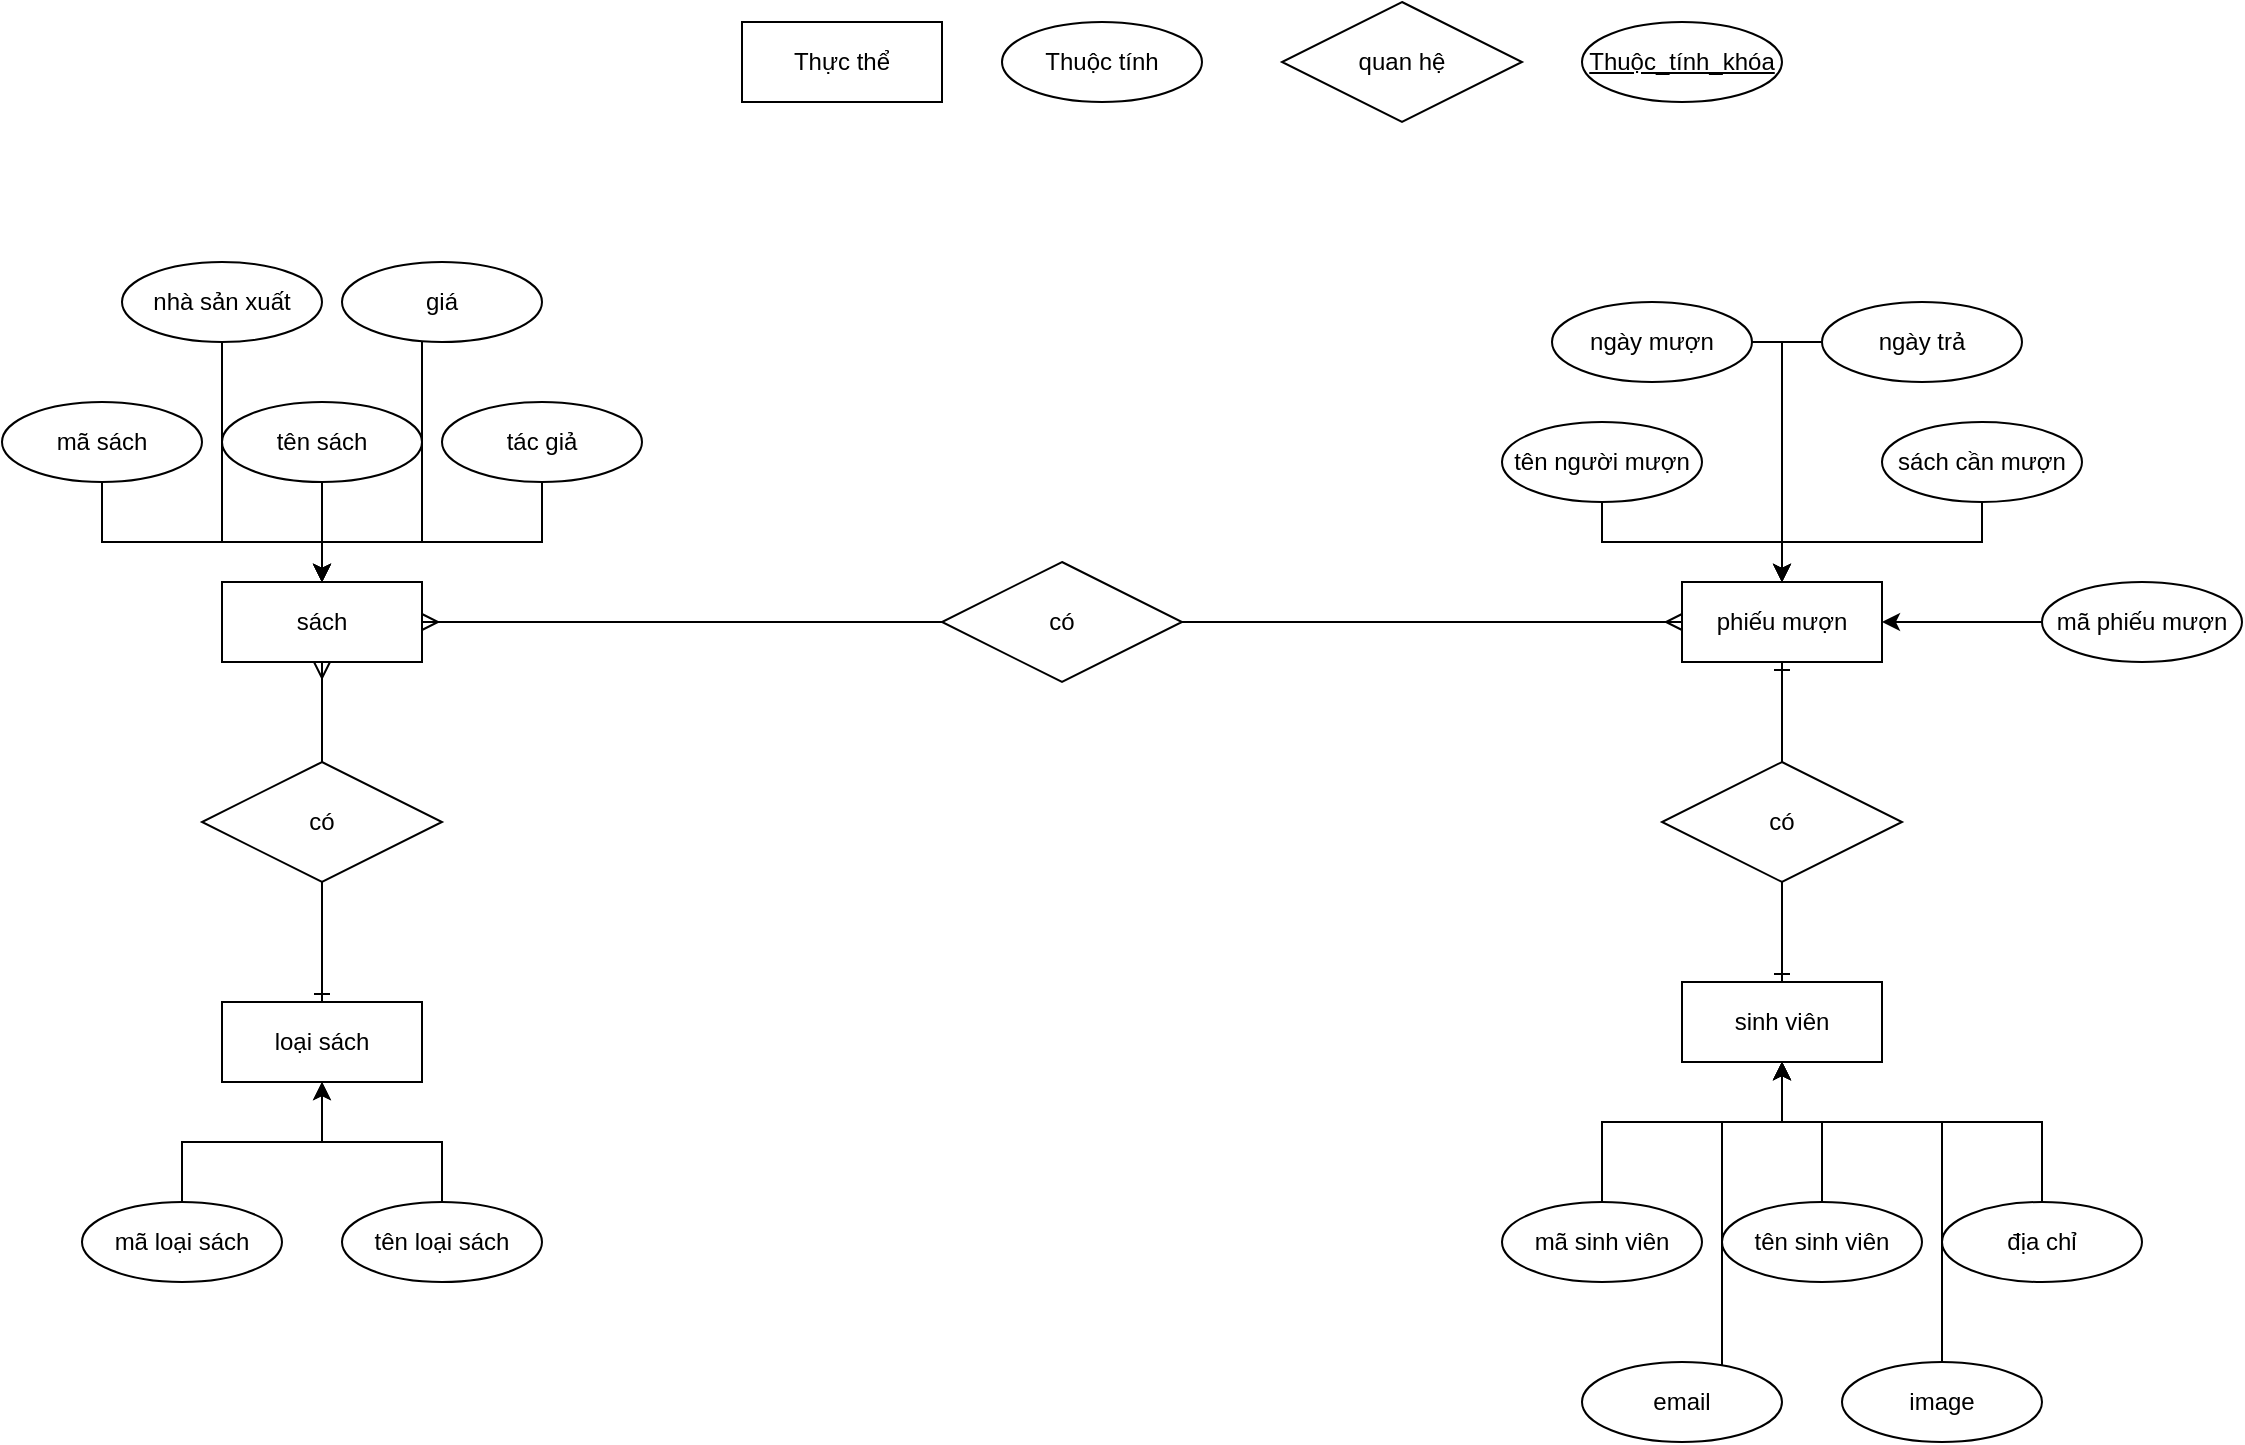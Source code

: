 <mxfile version="13.0.3" type="device"><diagram id="C5RBs43oDa-KdzZeNtuy" name="Page-1"><mxGraphModel dx="1695" dy="450" grid="1" gridSize="10" guides="1" tooltips="1" connect="1" arrows="1" fold="1" page="1" pageScale="1" pageWidth="827" pageHeight="1169" math="0" shadow="0"><root><mxCell id="WIyWlLk6GJQsqaUBKTNV-0"/><mxCell id="WIyWlLk6GJQsqaUBKTNV-1" parent="WIyWlLk6GJQsqaUBKTNV-0"/><mxCell id="TQKw46ggNarJTT_Sfhqr-0" value="Thực thể" style="whiteSpace=wrap;html=1;align=center;" parent="WIyWlLk6GJQsqaUBKTNV-1" vertex="1"><mxGeometry x="60" y="40" width="100" height="40" as="geometry"/></mxCell><mxCell id="TQKw46ggNarJTT_Sfhqr-1" value="quan hệ" style="shape=rhombus;perimeter=rhombusPerimeter;whiteSpace=wrap;html=1;align=center;" parent="WIyWlLk6GJQsqaUBKTNV-1" vertex="1"><mxGeometry x="330" y="30" width="120" height="60" as="geometry"/></mxCell><mxCell id="TQKw46ggNarJTT_Sfhqr-2" value="Thuộc tính" style="ellipse;whiteSpace=wrap;html=1;align=center;" parent="WIyWlLk6GJQsqaUBKTNV-1" vertex="1"><mxGeometry x="190" y="40" width="100" height="40" as="geometry"/></mxCell><mxCell id="TQKw46ggNarJTT_Sfhqr-49" value="Thuộc_tính_khóa" style="ellipse;whiteSpace=wrap;html=1;align=center;fontStyle=4;" parent="WIyWlLk6GJQsqaUBKTNV-1" vertex="1"><mxGeometry x="480" y="40" width="100" height="40" as="geometry"/></mxCell><mxCell id="mquiM8b7nnt4S7ZlfmZB-0" value="sách" style="whiteSpace=wrap;html=1;align=center;" parent="WIyWlLk6GJQsqaUBKTNV-1" vertex="1"><mxGeometry x="-200" y="320" width="100" height="40" as="geometry"/></mxCell><mxCell id="mquiM8b7nnt4S7ZlfmZB-1" value="sinh viên" style="whiteSpace=wrap;html=1;align=center;" parent="WIyWlLk6GJQsqaUBKTNV-1" vertex="1"><mxGeometry x="530" y="520" width="100" height="40" as="geometry"/></mxCell><mxCell id="mquiM8b7nnt4S7ZlfmZB-2" value="loại sách" style="whiteSpace=wrap;html=1;align=center;" parent="WIyWlLk6GJQsqaUBKTNV-1" vertex="1"><mxGeometry x="-200" y="530" width="100" height="40" as="geometry"/></mxCell><mxCell id="mquiM8b7nnt4S7ZlfmZB-3" value="phiếu mượn" style="whiteSpace=wrap;html=1;align=center;" parent="WIyWlLk6GJQsqaUBKTNV-1" vertex="1"><mxGeometry x="530" y="320" width="100" height="40" as="geometry"/></mxCell><mxCell id="mquiM8b7nnt4S7ZlfmZB-11" value="" style="edgeStyle=orthogonalEdgeStyle;rounded=0;orthogonalLoop=1;jettySize=auto;html=1;endArrow=ERmany;endFill=0;" parent="WIyWlLk6GJQsqaUBKTNV-1" source="mquiM8b7nnt4S7ZlfmZB-5" target="mquiM8b7nnt4S7ZlfmZB-0" edge="1"><mxGeometry relative="1" as="geometry"/></mxCell><mxCell id="mquiM8b7nnt4S7ZlfmZB-12" value="" style="edgeStyle=orthogonalEdgeStyle;rounded=0;orthogonalLoop=1;jettySize=auto;html=1;endArrow=ERone;endFill=0;" parent="WIyWlLk6GJQsqaUBKTNV-1" source="mquiM8b7nnt4S7ZlfmZB-5" target="mquiM8b7nnt4S7ZlfmZB-2" edge="1"><mxGeometry relative="1" as="geometry"/></mxCell><mxCell id="mquiM8b7nnt4S7ZlfmZB-5" value="có" style="shape=rhombus;perimeter=rhombusPerimeter;whiteSpace=wrap;html=1;align=center;" parent="WIyWlLk6GJQsqaUBKTNV-1" vertex="1"><mxGeometry x="-210" y="410" width="120" height="60" as="geometry"/></mxCell><mxCell id="mquiM8b7nnt4S7ZlfmZB-17" value="" style="edgeStyle=orthogonalEdgeStyle;rounded=0;orthogonalLoop=1;jettySize=auto;html=1;endArrow=ERone;endFill=0;" parent="WIyWlLk6GJQsqaUBKTNV-1" source="mquiM8b7nnt4S7ZlfmZB-6" target="mquiM8b7nnt4S7ZlfmZB-1" edge="1"><mxGeometry relative="1" as="geometry"/></mxCell><mxCell id="mquiM8b7nnt4S7ZlfmZB-18" value="" style="edgeStyle=orthogonalEdgeStyle;rounded=0;orthogonalLoop=1;jettySize=auto;html=1;endArrow=ERone;endFill=0;" parent="WIyWlLk6GJQsqaUBKTNV-1" source="mquiM8b7nnt4S7ZlfmZB-6" target="mquiM8b7nnt4S7ZlfmZB-3" edge="1"><mxGeometry relative="1" as="geometry"/></mxCell><mxCell id="mquiM8b7nnt4S7ZlfmZB-6" value="có" style="shape=rhombus;perimeter=rhombusPerimeter;whiteSpace=wrap;html=1;align=center;" parent="WIyWlLk6GJQsqaUBKTNV-1" vertex="1"><mxGeometry x="520" y="410" width="120" height="60" as="geometry"/></mxCell><mxCell id="mquiM8b7nnt4S7ZlfmZB-14" value="" style="edgeStyle=orthogonalEdgeStyle;rounded=0;orthogonalLoop=1;jettySize=auto;html=1;endArrow=ERmany;endFill=0;entryX=0;entryY=0.5;entryDx=0;entryDy=0;" parent="WIyWlLk6GJQsqaUBKTNV-1" source="mquiM8b7nnt4S7ZlfmZB-7" target="mquiM8b7nnt4S7ZlfmZB-3" edge="1"><mxGeometry relative="1" as="geometry"><mxPoint x="510" y="340" as="targetPoint"/></mxGeometry></mxCell><mxCell id="mquiM8b7nnt4S7ZlfmZB-41" style="edgeStyle=orthogonalEdgeStyle;rounded=0;orthogonalLoop=1;jettySize=auto;html=1;entryX=1;entryY=0.5;entryDx=0;entryDy=0;endArrow=ERmany;endFill=0;" parent="WIyWlLk6GJQsqaUBKTNV-1" source="mquiM8b7nnt4S7ZlfmZB-7" target="mquiM8b7nnt4S7ZlfmZB-0" edge="1"><mxGeometry relative="1" as="geometry"><mxPoint x="260" y="340" as="targetPoint"/></mxGeometry></mxCell><mxCell id="mquiM8b7nnt4S7ZlfmZB-7" value="có" style="shape=rhombus;perimeter=rhombusPerimeter;whiteSpace=wrap;html=1;align=center;" parent="WIyWlLk6GJQsqaUBKTNV-1" vertex="1"><mxGeometry x="160" y="310" width="120" height="60" as="geometry"/></mxCell><mxCell id="mquiM8b7nnt4S7ZlfmZB-47" style="edgeStyle=orthogonalEdgeStyle;rounded=0;orthogonalLoop=1;jettySize=auto;html=1;endArrow=classic;endFill=1;" parent="WIyWlLk6GJQsqaUBKTNV-1" source="mquiM8b7nnt4S7ZlfmZB-19" edge="1"><mxGeometry relative="1" as="geometry"><mxPoint x="580" y="320" as="targetPoint"/></mxGeometry></mxCell><mxCell id="mquiM8b7nnt4S7ZlfmZB-19" value="ngày trả" style="ellipse;whiteSpace=wrap;html=1;align=center;" parent="WIyWlLk6GJQsqaUBKTNV-1" vertex="1"><mxGeometry x="600" y="180" width="100" height="40" as="geometry"/></mxCell><mxCell id="mquiM8b7nnt4S7ZlfmZB-48" style="edgeStyle=orthogonalEdgeStyle;rounded=0;orthogonalLoop=1;jettySize=auto;html=1;endArrow=classic;endFill=1;" parent="WIyWlLk6GJQsqaUBKTNV-1" source="mquiM8b7nnt4S7ZlfmZB-20" edge="1"><mxGeometry relative="1" as="geometry"><mxPoint x="580" y="320" as="targetPoint"/><Array as="points"><mxPoint x="580" y="200"/></Array></mxGeometry></mxCell><mxCell id="mquiM8b7nnt4S7ZlfmZB-20" value="ngày mượn" style="ellipse;whiteSpace=wrap;html=1;align=center;" parent="WIyWlLk6GJQsqaUBKTNV-1" vertex="1"><mxGeometry x="465" y="180" width="100" height="40" as="geometry"/></mxCell><mxCell id="mquiM8b7nnt4S7ZlfmZB-46" style="edgeStyle=orthogonalEdgeStyle;rounded=0;orthogonalLoop=1;jettySize=auto;html=1;entryX=0.5;entryY=0;entryDx=0;entryDy=0;endArrow=classic;endFill=1;" parent="WIyWlLk6GJQsqaUBKTNV-1" source="mquiM8b7nnt4S7ZlfmZB-21" target="mquiM8b7nnt4S7ZlfmZB-3" edge="1"><mxGeometry relative="1" as="geometry"/></mxCell><mxCell id="mquiM8b7nnt4S7ZlfmZB-21" value="sách cần mượn" style="ellipse;whiteSpace=wrap;html=1;align=center;" parent="WIyWlLk6GJQsqaUBKTNV-1" vertex="1"><mxGeometry x="630" y="240" width="100" height="40" as="geometry"/></mxCell><mxCell id="mquiM8b7nnt4S7ZlfmZB-33" style="edgeStyle=orthogonalEdgeStyle;rounded=0;orthogonalLoop=1;jettySize=auto;html=1;endArrow=classic;endFill=1;" parent="WIyWlLk6GJQsqaUBKTNV-1" source="mquiM8b7nnt4S7ZlfmZB-22" edge="1"><mxGeometry relative="1" as="geometry"><mxPoint x="580" y="560" as="targetPoint"/><Array as="points"><mxPoint x="660" y="590"/><mxPoint x="580" y="590"/></Array></mxGeometry></mxCell><mxCell id="mquiM8b7nnt4S7ZlfmZB-22" value="image" style="ellipse;whiteSpace=wrap;html=1;align=center;" parent="WIyWlLk6GJQsqaUBKTNV-1" vertex="1"><mxGeometry x="610" y="710" width="100" height="40" as="geometry"/></mxCell><mxCell id="mquiM8b7nnt4S7ZlfmZB-32" style="edgeStyle=orthogonalEdgeStyle;rounded=0;orthogonalLoop=1;jettySize=auto;html=1;endArrow=classic;endFill=1;" parent="WIyWlLk6GJQsqaUBKTNV-1" source="mquiM8b7nnt4S7ZlfmZB-23" edge="1"><mxGeometry relative="1" as="geometry"><mxPoint x="580" y="560" as="targetPoint"/><Array as="points"><mxPoint x="550" y="590"/><mxPoint x="580" y="590"/></Array></mxGeometry></mxCell><mxCell id="mquiM8b7nnt4S7ZlfmZB-23" value="email" style="ellipse;whiteSpace=wrap;html=1;align=center;" parent="WIyWlLk6GJQsqaUBKTNV-1" vertex="1"><mxGeometry x="480" y="710" width="100" height="40" as="geometry"/></mxCell><mxCell id="mquiM8b7nnt4S7ZlfmZB-45" style="edgeStyle=orthogonalEdgeStyle;rounded=0;orthogonalLoop=1;jettySize=auto;html=1;entryX=0.5;entryY=0;entryDx=0;entryDy=0;endArrow=classic;endFill=1;" parent="WIyWlLk6GJQsqaUBKTNV-1" source="mquiM8b7nnt4S7ZlfmZB-24" target="mquiM8b7nnt4S7ZlfmZB-3" edge="1"><mxGeometry relative="1" as="geometry"/></mxCell><mxCell id="mquiM8b7nnt4S7ZlfmZB-24" value="tên người mượn" style="ellipse;whiteSpace=wrap;html=1;align=center;" parent="WIyWlLk6GJQsqaUBKTNV-1" vertex="1"><mxGeometry x="440" y="240" width="100" height="40" as="geometry"/></mxCell><mxCell id="mquiM8b7nnt4S7ZlfmZB-30" style="edgeStyle=orthogonalEdgeStyle;rounded=0;orthogonalLoop=1;jettySize=auto;html=1;endArrow=classic;endFill=1;" parent="WIyWlLk6GJQsqaUBKTNV-1" source="mquiM8b7nnt4S7ZlfmZB-25" edge="1"><mxGeometry relative="1" as="geometry"><mxPoint x="580" y="560" as="targetPoint"/><Array as="points"><mxPoint x="600" y="590"/><mxPoint x="580" y="590"/></Array></mxGeometry></mxCell><mxCell id="mquiM8b7nnt4S7ZlfmZB-25" value="tên sinh viên" style="ellipse;whiteSpace=wrap;html=1;align=center;" parent="WIyWlLk6GJQsqaUBKTNV-1" vertex="1"><mxGeometry x="550" y="630" width="100" height="40" as="geometry"/></mxCell><mxCell id="mquiM8b7nnt4S7ZlfmZB-28" style="edgeStyle=orthogonalEdgeStyle;rounded=0;orthogonalLoop=1;jettySize=auto;html=1;entryX=0.5;entryY=1;entryDx=0;entryDy=0;endArrow=classic;endFill=1;" parent="WIyWlLk6GJQsqaUBKTNV-1" source="mquiM8b7nnt4S7ZlfmZB-26" target="mquiM8b7nnt4S7ZlfmZB-1" edge="1"><mxGeometry relative="1" as="geometry"><Array as="points"><mxPoint x="490" y="590"/><mxPoint x="580" y="590"/></Array></mxGeometry></mxCell><mxCell id="mquiM8b7nnt4S7ZlfmZB-26" value="mã sinh viên" style="ellipse;whiteSpace=wrap;html=1;align=center;" parent="WIyWlLk6GJQsqaUBKTNV-1" vertex="1"><mxGeometry x="440" y="630" width="100" height="40" as="geometry"/></mxCell><mxCell id="mquiM8b7nnt4S7ZlfmZB-31" style="edgeStyle=orthogonalEdgeStyle;rounded=0;orthogonalLoop=1;jettySize=auto;html=1;endArrow=classic;endFill=1;" parent="WIyWlLk6GJQsqaUBKTNV-1" source="mquiM8b7nnt4S7ZlfmZB-27" edge="1"><mxGeometry relative="1" as="geometry"><mxPoint x="580" y="560" as="targetPoint"/><Array as="points"><mxPoint x="710" y="590"/><mxPoint x="580" y="590"/></Array></mxGeometry></mxCell><mxCell id="mquiM8b7nnt4S7ZlfmZB-27" value="địa chỉ" style="ellipse;whiteSpace=wrap;html=1;align=center;" parent="WIyWlLk6GJQsqaUBKTNV-1" vertex="1"><mxGeometry x="660" y="630" width="100" height="40" as="geometry"/></mxCell><mxCell id="mquiM8b7nnt4S7ZlfmZB-55" style="edgeStyle=orthogonalEdgeStyle;rounded=0;orthogonalLoop=1;jettySize=auto;html=1;entryX=0.5;entryY=0;entryDx=0;entryDy=0;endArrow=classic;endFill=1;" parent="WIyWlLk6GJQsqaUBKTNV-1" source="mquiM8b7nnt4S7ZlfmZB-51" target="mquiM8b7nnt4S7ZlfmZB-0" edge="1"><mxGeometry relative="1" as="geometry"><Array as="points"><mxPoint x="-260" y="300"/><mxPoint x="-150" y="300"/></Array></mxGeometry></mxCell><mxCell id="mquiM8b7nnt4S7ZlfmZB-51" value="mã sách" style="ellipse;whiteSpace=wrap;html=1;align=center;" parent="WIyWlLk6GJQsqaUBKTNV-1" vertex="1"><mxGeometry x="-310" y="230" width="100" height="40" as="geometry"/></mxCell><mxCell id="mquiM8b7nnt4S7ZlfmZB-57" style="edgeStyle=orthogonalEdgeStyle;rounded=0;orthogonalLoop=1;jettySize=auto;html=1;endArrow=classic;endFill=1;" parent="WIyWlLk6GJQsqaUBKTNV-1" source="mquiM8b7nnt4S7ZlfmZB-52" edge="1"><mxGeometry relative="1" as="geometry"><mxPoint x="-150" y="320" as="targetPoint"/><Array as="points"><mxPoint x="-40" y="300"/><mxPoint x="-150" y="300"/></Array></mxGeometry></mxCell><mxCell id="mquiM8b7nnt4S7ZlfmZB-52" value="tác giả" style="ellipse;whiteSpace=wrap;html=1;align=center;" parent="WIyWlLk6GJQsqaUBKTNV-1" vertex="1"><mxGeometry x="-90" y="230" width="100" height="40" as="geometry"/></mxCell><mxCell id="mquiM8b7nnt4S7ZlfmZB-56" style="edgeStyle=orthogonalEdgeStyle;rounded=0;orthogonalLoop=1;jettySize=auto;html=1;endArrow=classic;endFill=1;" parent="WIyWlLk6GJQsqaUBKTNV-1" source="mquiM8b7nnt4S7ZlfmZB-53" edge="1"><mxGeometry relative="1" as="geometry"><mxPoint x="-150" y="320" as="targetPoint"/></mxGeometry></mxCell><mxCell id="mquiM8b7nnt4S7ZlfmZB-53" value="tên sách" style="ellipse;whiteSpace=wrap;html=1;align=center;" parent="WIyWlLk6GJQsqaUBKTNV-1" vertex="1"><mxGeometry x="-200" y="230" width="100" height="40" as="geometry"/></mxCell><mxCell id="mquiM8b7nnt4S7ZlfmZB-60" style="edgeStyle=orthogonalEdgeStyle;rounded=0;orthogonalLoop=1;jettySize=auto;html=1;entryX=0.5;entryY=0;entryDx=0;entryDy=0;endArrow=classic;endFill=1;" parent="WIyWlLk6GJQsqaUBKTNV-1" source="mquiM8b7nnt4S7ZlfmZB-58" target="mquiM8b7nnt4S7ZlfmZB-0" edge="1"><mxGeometry relative="1" as="geometry"><Array as="points"><mxPoint x="-200" y="300"/><mxPoint x="-150" y="300"/></Array></mxGeometry></mxCell><mxCell id="mquiM8b7nnt4S7ZlfmZB-58" value="nhà sản xuất" style="ellipse;whiteSpace=wrap;html=1;align=center;" parent="WIyWlLk6GJQsqaUBKTNV-1" vertex="1"><mxGeometry x="-250" y="160" width="100" height="40" as="geometry"/></mxCell><mxCell id="mquiM8b7nnt4S7ZlfmZB-61" style="edgeStyle=orthogonalEdgeStyle;rounded=0;orthogonalLoop=1;jettySize=auto;html=1;endArrow=classic;endFill=1;" parent="WIyWlLk6GJQsqaUBKTNV-1" source="mquiM8b7nnt4S7ZlfmZB-59" edge="1"><mxGeometry relative="1" as="geometry"><mxPoint x="-150" y="320" as="targetPoint"/><Array as="points"><mxPoint x="-100" y="300"/><mxPoint x="-150" y="300"/></Array></mxGeometry></mxCell><mxCell id="mquiM8b7nnt4S7ZlfmZB-59" value="giá" style="ellipse;whiteSpace=wrap;html=1;align=center;" parent="WIyWlLk6GJQsqaUBKTNV-1" vertex="1"><mxGeometry x="-140" y="160" width="100" height="40" as="geometry"/></mxCell><mxCell id="mquiM8b7nnt4S7ZlfmZB-64" style="edgeStyle=orthogonalEdgeStyle;rounded=0;orthogonalLoop=1;jettySize=auto;html=1;entryX=0.5;entryY=1;entryDx=0;entryDy=0;endArrow=classic;endFill=1;" parent="WIyWlLk6GJQsqaUBKTNV-1" source="mquiM8b7nnt4S7ZlfmZB-62" target="mquiM8b7nnt4S7ZlfmZB-2" edge="1"><mxGeometry relative="1" as="geometry"/></mxCell><mxCell id="mquiM8b7nnt4S7ZlfmZB-62" value="mã loại sách" style="ellipse;whiteSpace=wrap;html=1;align=center;" parent="WIyWlLk6GJQsqaUBKTNV-1" vertex="1"><mxGeometry x="-270" y="630" width="100" height="40" as="geometry"/></mxCell><mxCell id="mquiM8b7nnt4S7ZlfmZB-65" style="edgeStyle=orthogonalEdgeStyle;rounded=0;orthogonalLoop=1;jettySize=auto;html=1;entryX=0.5;entryY=1;entryDx=0;entryDy=0;endArrow=classic;endFill=1;" parent="WIyWlLk6GJQsqaUBKTNV-1" source="mquiM8b7nnt4S7ZlfmZB-63" target="mquiM8b7nnt4S7ZlfmZB-2" edge="1"><mxGeometry relative="1" as="geometry"/></mxCell><mxCell id="mquiM8b7nnt4S7ZlfmZB-63" value="tên loại sách" style="ellipse;whiteSpace=wrap;html=1;align=center;" parent="WIyWlLk6GJQsqaUBKTNV-1" vertex="1"><mxGeometry x="-140" y="630" width="100" height="40" as="geometry"/></mxCell><mxCell id="qSR-R9l2VdDx9QZIfL3l-1" style="edgeStyle=orthogonalEdgeStyle;rounded=0;orthogonalLoop=1;jettySize=auto;html=1;" edge="1" parent="WIyWlLk6GJQsqaUBKTNV-1" source="qSR-R9l2VdDx9QZIfL3l-0" target="mquiM8b7nnt4S7ZlfmZB-3"><mxGeometry relative="1" as="geometry"/></mxCell><mxCell id="qSR-R9l2VdDx9QZIfL3l-0" value="mã phiếu mượn" style="ellipse;whiteSpace=wrap;html=1;align=center;" vertex="1" parent="WIyWlLk6GJQsqaUBKTNV-1"><mxGeometry x="710" y="320" width="100" height="40" as="geometry"/></mxCell></root></mxGraphModel></diagram></mxfile>